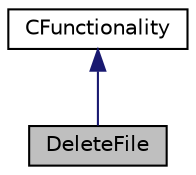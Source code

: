 digraph "DeleteFile"
{
 // LATEX_PDF_SIZE
  edge [fontname="Helvetica",fontsize="10",labelfontname="Helvetica",labelfontsize="10"];
  node [fontname="Helvetica",fontsize="10",shape=record];
  Node1 [label="DeleteFile",height=0.2,width=0.4,color="black", fillcolor="grey75", style="filled", fontcolor="black",tooltip="Class that represents option to delete file."];
  Node2 -> Node1 [dir="back",color="midnightblue",fontsize="10",style="solid",fontname="Helvetica"];
  Node2 [label="CFunctionality",height=0.2,width=0.4,color="black", fillcolor="white", style="filled",URL="$classCFunctionality.html",tooltip="Class from which are derived other classes, with functionalities."];
}
